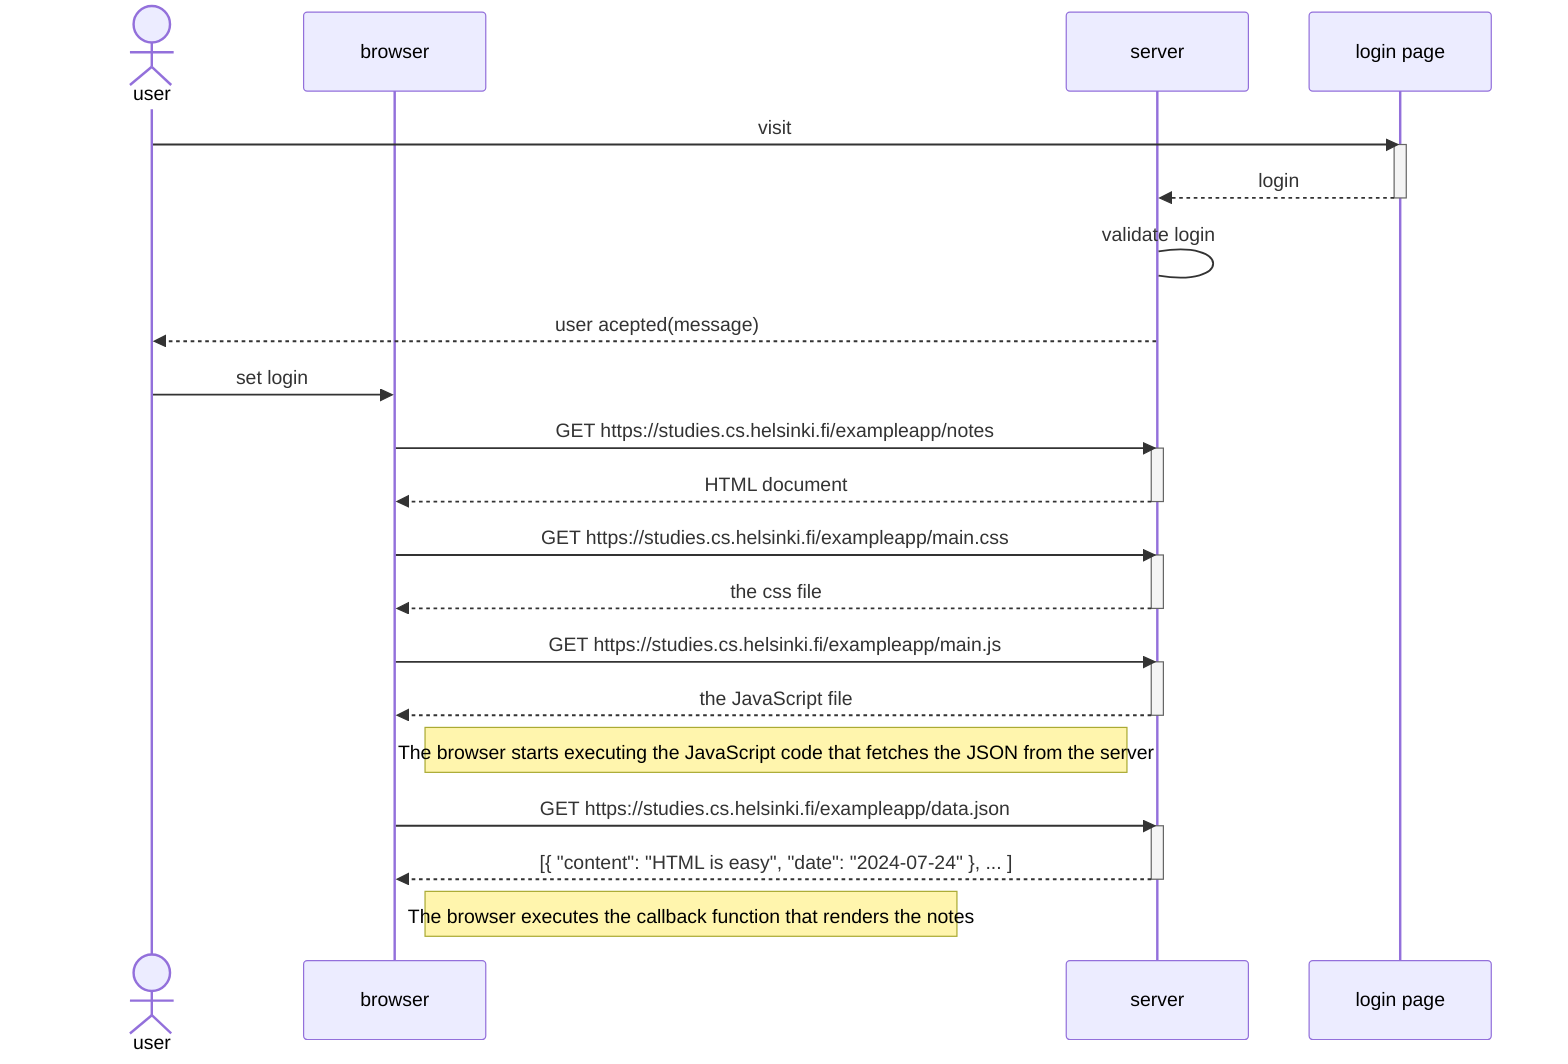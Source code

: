 sequenceDiagram
    actor user
    participant browser
    participant server
    participant login page

    
    user->>login page:visit
    activate login page
    login page-->>server: login
    deactivate login page

    server->server:validate login
    server-->>user:user acepted(message)

    user->>browser:set login


    browser->>server: GET https://studies.cs.helsinki.fi/exampleapp/notes
    activate server
    server-->>browser: HTML document
    deactivate server
    
    browser->>server: GET https://studies.cs.helsinki.fi/exampleapp/main.css
    activate server
    server-->>browser: the css file
    deactivate server
    
    browser->>server: GET https://studies.cs.helsinki.fi/exampleapp/main.js
    activate server
    server-->>browser: the JavaScript file
    deactivate server
    
    Note right of browser: The browser starts executing the JavaScript code that fetches the JSON from the server
    
    browser->>server: GET https://studies.cs.helsinki.fi/exampleapp/data.json
    activate server
    server-->>browser: [{ "content": "HTML is easy", "date": "2024-07-24" }, ... ]
    deactivate server    

    Note right of browser: The browser executes the callback function that renders the notes